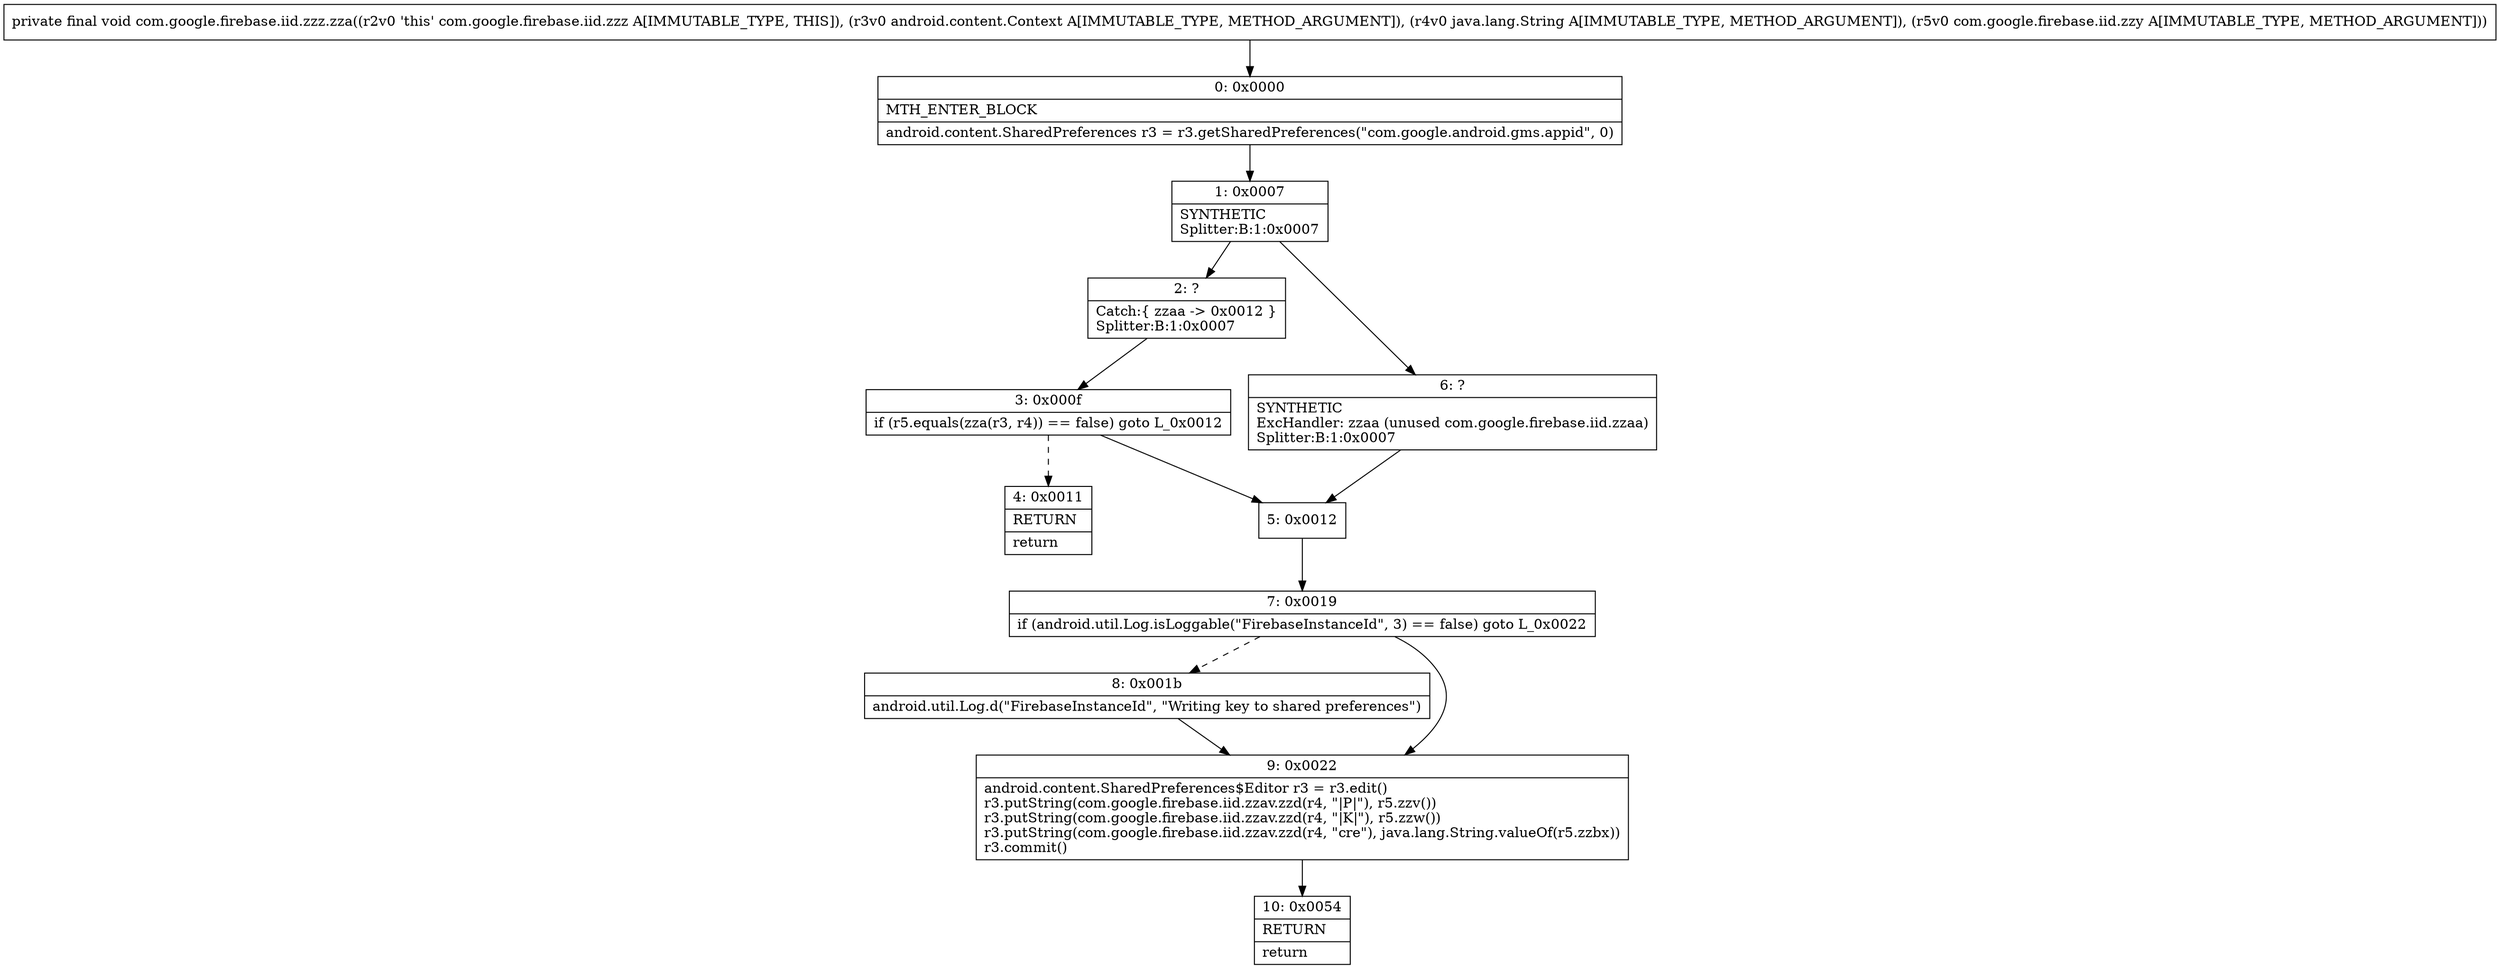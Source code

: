 digraph "CFG forcom.google.firebase.iid.zzz.zza(Landroid\/content\/Context;Ljava\/lang\/String;Lcom\/google\/firebase\/iid\/zzy;)V" {
Node_0 [shape=record,label="{0\:\ 0x0000|MTH_ENTER_BLOCK\l|android.content.SharedPreferences r3 = r3.getSharedPreferences(\"com.google.android.gms.appid\", 0)\l}"];
Node_1 [shape=record,label="{1\:\ 0x0007|SYNTHETIC\lSplitter:B:1:0x0007\l}"];
Node_2 [shape=record,label="{2\:\ ?|Catch:\{ zzaa \-\> 0x0012 \}\lSplitter:B:1:0x0007\l}"];
Node_3 [shape=record,label="{3\:\ 0x000f|if (r5.equals(zza(r3, r4)) == false) goto L_0x0012\l}"];
Node_4 [shape=record,label="{4\:\ 0x0011|RETURN\l|return\l}"];
Node_5 [shape=record,label="{5\:\ 0x0012}"];
Node_6 [shape=record,label="{6\:\ ?|SYNTHETIC\lExcHandler: zzaa (unused com.google.firebase.iid.zzaa)\lSplitter:B:1:0x0007\l}"];
Node_7 [shape=record,label="{7\:\ 0x0019|if (android.util.Log.isLoggable(\"FirebaseInstanceId\", 3) == false) goto L_0x0022\l}"];
Node_8 [shape=record,label="{8\:\ 0x001b|android.util.Log.d(\"FirebaseInstanceId\", \"Writing key to shared preferences\")\l}"];
Node_9 [shape=record,label="{9\:\ 0x0022|android.content.SharedPreferences$Editor r3 = r3.edit()\lr3.putString(com.google.firebase.iid.zzav.zzd(r4, \"\|P\|\"), r5.zzv())\lr3.putString(com.google.firebase.iid.zzav.zzd(r4, \"\|K\|\"), r5.zzw())\lr3.putString(com.google.firebase.iid.zzav.zzd(r4, \"cre\"), java.lang.String.valueOf(r5.zzbx))\lr3.commit()\l}"];
Node_10 [shape=record,label="{10\:\ 0x0054|RETURN\l|return\l}"];
MethodNode[shape=record,label="{private final void com.google.firebase.iid.zzz.zza((r2v0 'this' com.google.firebase.iid.zzz A[IMMUTABLE_TYPE, THIS]), (r3v0 android.content.Context A[IMMUTABLE_TYPE, METHOD_ARGUMENT]), (r4v0 java.lang.String A[IMMUTABLE_TYPE, METHOD_ARGUMENT]), (r5v0 com.google.firebase.iid.zzy A[IMMUTABLE_TYPE, METHOD_ARGUMENT])) }"];
MethodNode -> Node_0;
Node_0 -> Node_1;
Node_1 -> Node_2;
Node_1 -> Node_6;
Node_2 -> Node_3;
Node_3 -> Node_4[style=dashed];
Node_3 -> Node_5;
Node_5 -> Node_7;
Node_6 -> Node_5;
Node_7 -> Node_8[style=dashed];
Node_7 -> Node_9;
Node_8 -> Node_9;
Node_9 -> Node_10;
}

